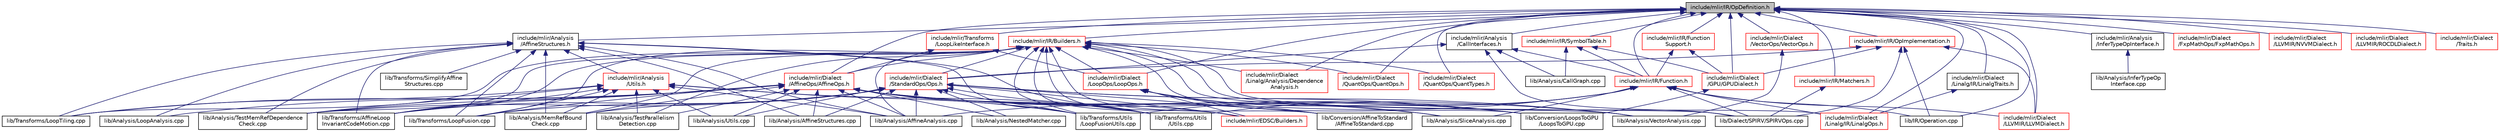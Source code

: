 digraph "include/mlir/IR/OpDefinition.h"
{
  bgcolor="transparent";
  edge [fontname="Helvetica",fontsize="10",labelfontname="Helvetica",labelfontsize="10"];
  node [fontname="Helvetica",fontsize="10",shape=record];
  Node45 [label="include/mlir/IR/OpDefinition.h",height=0.2,width=0.4,color="black", fillcolor="grey75", style="filled", fontcolor="black"];
  Node45 -> Node46 [dir="back",color="midnightblue",fontsize="10",style="solid",fontname="Helvetica"];
  Node46 [label="include/mlir/Analysis\l/AffineStructures.h",height=0.2,width=0.4,color="black",URL="$AffineStructures_8h.html"];
  Node46 -> Node47 [dir="back",color="midnightblue",fontsize="10",style="solid",fontname="Helvetica"];
  Node47 [label="include/mlir/Analysis\l/Utils.h",height=0.2,width=0.4,color="red",URL="$Analysis_2Utils_8h.html"];
  Node47 -> Node48 [dir="back",color="midnightblue",fontsize="10",style="solid",fontname="Helvetica"];
  Node48 [label="lib/Analysis/AffineAnalysis.cpp",height=0.2,width=0.4,color="black",URL="$AffineAnalysis_8cpp.html"];
  Node47 -> Node49 [dir="back",color="midnightblue",fontsize="10",style="solid",fontname="Helvetica"];
  Node49 [label="lib/Analysis/MemRefBound\lCheck.cpp",height=0.2,width=0.4,color="black",URL="$MemRefBoundCheck_8cpp.html"];
  Node47 -> Node50 [dir="back",color="midnightblue",fontsize="10",style="solid",fontname="Helvetica"];
  Node50 [label="lib/Analysis/TestMemRefDependence\lCheck.cpp",height=0.2,width=0.4,color="black",URL="$TestMemRefDependenceCheck_8cpp.html"];
  Node47 -> Node51 [dir="back",color="midnightblue",fontsize="10",style="solid",fontname="Helvetica"];
  Node51 [label="lib/Analysis/TestParallelism\lDetection.cpp",height=0.2,width=0.4,color="black",URL="$TestParallelismDetection_8cpp.html"];
  Node47 -> Node52 [dir="back",color="midnightblue",fontsize="10",style="solid",fontname="Helvetica"];
  Node52 [label="lib/Analysis/Utils.cpp",height=0.2,width=0.4,color="black",URL="$Analysis_2Utils_8cpp.html"];
  Node47 -> Node54 [dir="back",color="midnightblue",fontsize="10",style="solid",fontname="Helvetica"];
  Node54 [label="lib/Transforms/AffineLoop\lInvariantCodeMotion.cpp",height=0.2,width=0.4,color="black",URL="$AffineLoopInvariantCodeMotion_8cpp.html"];
  Node47 -> Node55 [dir="back",color="midnightblue",fontsize="10",style="solid",fontname="Helvetica"];
  Node55 [label="lib/Transforms/LoopFusion.cpp",height=0.2,width=0.4,color="black",URL="$LoopFusion_8cpp.html"];
  Node47 -> Node56 [dir="back",color="midnightblue",fontsize="10",style="solid",fontname="Helvetica"];
  Node56 [label="lib/Transforms/LoopTiling.cpp",height=0.2,width=0.4,color="black",URL="$LoopTiling_8cpp.html"];
  Node47 -> Node59 [dir="back",color="midnightblue",fontsize="10",style="solid",fontname="Helvetica"];
  Node59 [label="lib/Transforms/Utils\l/LoopFusionUtils.cpp",height=0.2,width=0.4,color="black",URL="$LoopFusionUtils_8cpp.html"];
  Node47 -> Node61 [dir="back",color="midnightblue",fontsize="10",style="solid",fontname="Helvetica"];
  Node61 [label="lib/Transforms/Utils\l/Utils.cpp",height=0.2,width=0.4,color="black",URL="$Transforms_2Utils_2Utils_8cpp.html"];
  Node46 -> Node48 [dir="back",color="midnightblue",fontsize="10",style="solid",fontname="Helvetica"];
  Node46 -> Node63 [dir="back",color="midnightblue",fontsize="10",style="solid",fontname="Helvetica"];
  Node63 [label="lib/Analysis/AffineStructures.cpp",height=0.2,width=0.4,color="black",URL="$AffineStructures_8cpp.html"];
  Node46 -> Node64 [dir="back",color="midnightblue",fontsize="10",style="solid",fontname="Helvetica"];
  Node64 [label="lib/Analysis/LoopAnalysis.cpp",height=0.2,width=0.4,color="black",URL="$LoopAnalysis_8cpp.html"];
  Node46 -> Node49 [dir="back",color="midnightblue",fontsize="10",style="solid",fontname="Helvetica"];
  Node46 -> Node50 [dir="back",color="midnightblue",fontsize="10",style="solid",fontname="Helvetica"];
  Node46 -> Node54 [dir="back",color="midnightblue",fontsize="10",style="solid",fontname="Helvetica"];
  Node46 -> Node55 [dir="back",color="midnightblue",fontsize="10",style="solid",fontname="Helvetica"];
  Node46 -> Node56 [dir="back",color="midnightblue",fontsize="10",style="solid",fontname="Helvetica"];
  Node46 -> Node65 [dir="back",color="midnightblue",fontsize="10",style="solid",fontname="Helvetica"];
  Node65 [label="lib/Transforms/SimplifyAffine\lStructures.cpp",height=0.2,width=0.4,color="black",URL="$SimplifyAffineStructures_8cpp.html"];
  Node46 -> Node59 [dir="back",color="midnightblue",fontsize="10",style="solid",fontname="Helvetica"];
  Node46 -> Node61 [dir="back",color="midnightblue",fontsize="10",style="solid",fontname="Helvetica"];
  Node45 -> Node66 [dir="back",color="midnightblue",fontsize="10",style="solid",fontname="Helvetica"];
  Node66 [label="include/mlir/Analysis\l/CallInterfaces.h",height=0.2,width=0.4,color="black",URL="$CallInterfaces_8h.html"];
  Node66 -> Node67 [dir="back",color="midnightblue",fontsize="10",style="solid",fontname="Helvetica"];
  Node67 [label="include/mlir/Dialect\l/StandardOps/Ops.h",height=0.2,width=0.4,color="red",URL="$Ops_8h.html"];
  Node67 -> Node76 [dir="back",color="midnightblue",fontsize="10",style="solid",fontname="Helvetica"];
  Node76 [label="include/mlir/EDSC/Builders.h",height=0.2,width=0.4,color="red",URL="$EDSC_2Builders_8h.html"];
  Node67 -> Node48 [dir="back",color="midnightblue",fontsize="10",style="solid",fontname="Helvetica"];
  Node67 -> Node63 [dir="back",color="midnightblue",fontsize="10",style="solid",fontname="Helvetica"];
  Node67 -> Node49 [dir="back",color="midnightblue",fontsize="10",style="solid",fontname="Helvetica"];
  Node67 -> Node94 [dir="back",color="midnightblue",fontsize="10",style="solid",fontname="Helvetica"];
  Node94 [label="lib/Analysis/NestedMatcher.cpp",height=0.2,width=0.4,color="black",URL="$NestedMatcher_8cpp.html"];
  Node67 -> Node50 [dir="back",color="midnightblue",fontsize="10",style="solid",fontname="Helvetica"];
  Node67 -> Node52 [dir="back",color="midnightblue",fontsize="10",style="solid",fontname="Helvetica"];
  Node67 -> Node95 [dir="back",color="midnightblue",fontsize="10",style="solid",fontname="Helvetica"];
  Node95 [label="lib/Analysis/VectorAnalysis.cpp",height=0.2,width=0.4,color="black",URL="$VectorAnalysis_8cpp.html"];
  Node67 -> Node96 [dir="back",color="midnightblue",fontsize="10",style="solid",fontname="Helvetica"];
  Node96 [label="lib/Conversion/AffineToStandard\l/AffineToStandard.cpp",height=0.2,width=0.4,color="black",URL="$AffineToStandard_8cpp.html"];
  Node67 -> Node100 [dir="back",color="midnightblue",fontsize="10",style="solid",fontname="Helvetica"];
  Node100 [label="lib/Conversion/LoopsToGPU\l/LoopsToGPU.cpp",height=0.2,width=0.4,color="black",URL="$LoopsToGPU_8cpp.html"];
  Node67 -> Node54 [dir="back",color="midnightblue",fontsize="10",style="solid",fontname="Helvetica"];
  Node67 -> Node55 [dir="back",color="midnightblue",fontsize="10",style="solid",fontname="Helvetica"];
  Node67 -> Node59 [dir="back",color="midnightblue",fontsize="10",style="solid",fontname="Helvetica"];
  Node67 -> Node61 [dir="back",color="midnightblue",fontsize="10",style="solid",fontname="Helvetica"];
  Node66 -> Node122 [dir="back",color="midnightblue",fontsize="10",style="solid",fontname="Helvetica"];
  Node122 [label="include/mlir/IR/Function.h",height=0.2,width=0.4,color="red",URL="$Function_8h.html"];
  Node122 -> Node124 [dir="back",color="midnightblue",fontsize="10",style="solid",fontname="Helvetica"];
  Node124 [label="include/mlir/Dialect\l/Linalg/IR/LinalgOps.h",height=0.2,width=0.4,color="red",URL="$LinalgOps_8h.html"];
  Node122 -> Node128 [dir="back",color="midnightblue",fontsize="10",style="solid",fontname="Helvetica"];
  Node128 [label="include/mlir/Dialect\l/LLVMIR/LLVMDialect.h",height=0.2,width=0.4,color="red",URL="$LLVMDialect_8h.html"];
  Node122 -> Node48 [dir="back",color="midnightblue",fontsize="10",style="solid",fontname="Helvetica"];
  Node122 -> Node187 [dir="back",color="midnightblue",fontsize="10",style="solid",fontname="Helvetica"];
  Node187 [label="lib/Analysis/SliceAnalysis.cpp",height=0.2,width=0.4,color="black",URL="$SliceAnalysis_8cpp.html"];
  Node122 -> Node151 [dir="back",color="midnightblue",fontsize="10",style="solid",fontname="Helvetica"];
  Node151 [label="lib/Dialect/SPIRV/SPIRVOps.cpp",height=0.2,width=0.4,color="black",URL="$SPIRVOps_8cpp.html"];
  Node122 -> Node194 [dir="back",color="midnightblue",fontsize="10",style="solid",fontname="Helvetica"];
  Node194 [label="lib/IR/Operation.cpp",height=0.2,width=0.4,color="black",URL="$Operation_8cpp.html"];
  Node122 -> Node59 [dir="back",color="midnightblue",fontsize="10",style="solid",fontname="Helvetica"];
  Node122 -> Node61 [dir="back",color="midnightblue",fontsize="10",style="solid",fontname="Helvetica"];
  Node66 -> Node196 [dir="back",color="midnightblue",fontsize="10",style="solid",fontname="Helvetica"];
  Node196 [label="lib/Analysis/CallGraph.cpp",height=0.2,width=0.4,color="black",URL="$CallGraph_8cpp.html"];
  Node66 -> Node151 [dir="back",color="midnightblue",fontsize="10",style="solid",fontname="Helvetica"];
  Node45 -> Node197 [dir="back",color="midnightblue",fontsize="10",style="solid",fontname="Helvetica"];
  Node197 [label="include/mlir/Analysis\l/InferTypeOpInterface.h",height=0.2,width=0.4,color="black",URL="$InferTypeOpInterface_8h.html"];
  Node197 -> Node198 [dir="back",color="midnightblue",fontsize="10",style="solid",fontname="Helvetica"];
  Node198 [label="lib/Analysis/InferTypeOp\lInterface.cpp",height=0.2,width=0.4,color="black",URL="$InferTypeOpInterface_8cpp.html"];
  Node45 -> Node199 [dir="back",color="midnightblue",fontsize="10",style="solid",fontname="Helvetica"];
  Node199 [label="include/mlir/Dialect\l/AffineOps/AffineOps.h",height=0.2,width=0.4,color="red",URL="$AffineOps_8h.html"];
  Node199 -> Node76 [dir="back",color="midnightblue",fontsize="10",style="solid",fontname="Helvetica"];
  Node199 -> Node48 [dir="back",color="midnightblue",fontsize="10",style="solid",fontname="Helvetica"];
  Node199 -> Node63 [dir="back",color="midnightblue",fontsize="10",style="solid",fontname="Helvetica"];
  Node199 -> Node64 [dir="back",color="midnightblue",fontsize="10",style="solid",fontname="Helvetica"];
  Node199 -> Node49 [dir="back",color="midnightblue",fontsize="10",style="solid",fontname="Helvetica"];
  Node199 -> Node94 [dir="back",color="midnightblue",fontsize="10",style="solid",fontname="Helvetica"];
  Node199 -> Node187 [dir="back",color="midnightblue",fontsize="10",style="solid",fontname="Helvetica"];
  Node199 -> Node50 [dir="back",color="midnightblue",fontsize="10",style="solid",fontname="Helvetica"];
  Node199 -> Node51 [dir="back",color="midnightblue",fontsize="10",style="solid",fontname="Helvetica"];
  Node199 -> Node52 [dir="back",color="midnightblue",fontsize="10",style="solid",fontname="Helvetica"];
  Node199 -> Node95 [dir="back",color="midnightblue",fontsize="10",style="solid",fontname="Helvetica"];
  Node199 -> Node96 [dir="back",color="midnightblue",fontsize="10",style="solid",fontname="Helvetica"];
  Node199 -> Node100 [dir="back",color="midnightblue",fontsize="10",style="solid",fontname="Helvetica"];
  Node199 -> Node54 [dir="back",color="midnightblue",fontsize="10",style="solid",fontname="Helvetica"];
  Node199 -> Node55 [dir="back",color="midnightblue",fontsize="10",style="solid",fontname="Helvetica"];
  Node199 -> Node56 [dir="back",color="midnightblue",fontsize="10",style="solid",fontname="Helvetica"];
  Node199 -> Node59 [dir="back",color="midnightblue",fontsize="10",style="solid",fontname="Helvetica"];
  Node199 -> Node61 [dir="back",color="midnightblue",fontsize="10",style="solid",fontname="Helvetica"];
  Node45 -> Node201 [dir="back",color="midnightblue",fontsize="10",style="solid",fontname="Helvetica"];
  Node201 [label="include/mlir/Dialect\l/FxpMathOps/FxpMathOps.h",height=0.2,width=0.4,color="red",URL="$FxpMathOps_8h.html"];
  Node45 -> Node204 [dir="back",color="midnightblue",fontsize="10",style="solid",fontname="Helvetica"];
  Node204 [label="include/mlir/Dialect\l/GPU/GPUDialect.h",height=0.2,width=0.4,color="red",URL="$GPUDialect_8h.html"];
  Node204 -> Node100 [dir="back",color="midnightblue",fontsize="10",style="solid",fontname="Helvetica"];
  Node45 -> Node206 [dir="back",color="midnightblue",fontsize="10",style="solid",fontname="Helvetica"];
  Node206 [label="include/mlir/Dialect\l/Linalg/Analysis/Dependence\lAnalysis.h",height=0.2,width=0.4,color="red",URL="$DependenceAnalysis_8h.html"];
  Node45 -> Node124 [dir="back",color="midnightblue",fontsize="10",style="solid",fontname="Helvetica"];
  Node45 -> Node207 [dir="back",color="midnightblue",fontsize="10",style="solid",fontname="Helvetica"];
  Node207 [label="include/mlir/Dialect\l/Linalg/IR/LinalgTraits.h",height=0.2,width=0.4,color="black",URL="$LinalgTraits_8h.html"];
  Node207 -> Node124 [dir="back",color="midnightblue",fontsize="10",style="solid",fontname="Helvetica"];
  Node45 -> Node128 [dir="back",color="midnightblue",fontsize="10",style="solid",fontname="Helvetica"];
  Node45 -> Node208 [dir="back",color="midnightblue",fontsize="10",style="solid",fontname="Helvetica"];
  Node208 [label="include/mlir/Dialect\l/LLVMIR/NVVMDialect.h",height=0.2,width=0.4,color="red",URL="$NVVMDialect_8h.html"];
  Node45 -> Node209 [dir="back",color="midnightblue",fontsize="10",style="solid",fontname="Helvetica"];
  Node209 [label="include/mlir/Dialect\l/LLVMIR/ROCDLDialect.h",height=0.2,width=0.4,color="red",URL="$ROCDLDialect_8h.html"];
  Node45 -> Node210 [dir="back",color="midnightblue",fontsize="10",style="solid",fontname="Helvetica"];
  Node210 [label="include/mlir/Dialect\l/LoopOps/LoopOps.h",height=0.2,width=0.4,color="red",URL="$LoopOps_8h.html"];
  Node210 -> Node76 [dir="back",color="midnightblue",fontsize="10",style="solid",fontname="Helvetica"];
  Node210 -> Node187 [dir="back",color="midnightblue",fontsize="10",style="solid",fontname="Helvetica"];
  Node210 -> Node96 [dir="back",color="midnightblue",fontsize="10",style="solid",fontname="Helvetica"];
  Node210 -> Node100 [dir="back",color="midnightblue",fontsize="10",style="solid",fontname="Helvetica"];
  Node45 -> Node212 [dir="back",color="midnightblue",fontsize="10",style="solid",fontname="Helvetica"];
  Node212 [label="include/mlir/Dialect\l/QuantOps/QuantOps.h",height=0.2,width=0.4,color="red",URL="$QuantOps_8h.html"];
  Node45 -> Node217 [dir="back",color="midnightblue",fontsize="10",style="solid",fontname="Helvetica"];
  Node217 [label="include/mlir/Dialect\l/QuantOps/QuantTypes.h",height=0.2,width=0.4,color="red",URL="$QuantTypes_8h.html"];
  Node45 -> Node226 [dir="back",color="midnightblue",fontsize="10",style="solid",fontname="Helvetica"];
  Node226 [label="include/mlir/Dialect\l/Traits.h",height=0.2,width=0.4,color="red",URL="$Traits_8h.html"];
  Node45 -> Node228 [dir="back",color="midnightblue",fontsize="10",style="solid",fontname="Helvetica"];
  Node228 [label="include/mlir/Dialect\l/VectorOps/VectorOps.h",height=0.2,width=0.4,color="red",URL="$VectorOps_8h.html"];
  Node228 -> Node95 [dir="back",color="midnightblue",fontsize="10",style="solid",fontname="Helvetica"];
  Node45 -> Node230 [dir="back",color="midnightblue",fontsize="10",style="solid",fontname="Helvetica"];
  Node230 [label="include/mlir/IR/Builders.h",height=0.2,width=0.4,color="red",URL="$IR_2Builders_8h.html"];
  Node230 -> Node199 [dir="back",color="midnightblue",fontsize="10",style="solid",fontname="Helvetica"];
  Node230 -> Node206 [dir="back",color="midnightblue",fontsize="10",style="solid",fontname="Helvetica"];
  Node230 -> Node124 [dir="back",color="midnightblue",fontsize="10",style="solid",fontname="Helvetica"];
  Node230 -> Node210 [dir="back",color="midnightblue",fontsize="10",style="solid",fontname="Helvetica"];
  Node230 -> Node212 [dir="back",color="midnightblue",fontsize="10",style="solid",fontname="Helvetica"];
  Node230 -> Node217 [dir="back",color="midnightblue",fontsize="10",style="solid",fontname="Helvetica"];
  Node230 -> Node67 [dir="back",color="midnightblue",fontsize="10",style="solid",fontname="Helvetica"];
  Node230 -> Node76 [dir="back",color="midnightblue",fontsize="10",style="solid",fontname="Helvetica"];
  Node230 -> Node48 [dir="back",color="midnightblue",fontsize="10",style="solid",fontname="Helvetica"];
  Node230 -> Node49 [dir="back",color="midnightblue",fontsize="10",style="solid",fontname="Helvetica"];
  Node230 -> Node50 [dir="back",color="midnightblue",fontsize="10",style="solid",fontname="Helvetica"];
  Node230 -> Node51 [dir="back",color="midnightblue",fontsize="10",style="solid",fontname="Helvetica"];
  Node230 -> Node95 [dir="back",color="midnightblue",fontsize="10",style="solid",fontname="Helvetica"];
  Node230 -> Node96 [dir="back",color="midnightblue",fontsize="10",style="solid",fontname="Helvetica"];
  Node230 -> Node100 [dir="back",color="midnightblue",fontsize="10",style="solid",fontname="Helvetica"];
  Node230 -> Node151 [dir="back",color="midnightblue",fontsize="10",style="solid",fontname="Helvetica"];
  Node230 -> Node54 [dir="back",color="midnightblue",fontsize="10",style="solid",fontname="Helvetica"];
  Node230 -> Node55 [dir="back",color="midnightblue",fontsize="10",style="solid",fontname="Helvetica"];
  Node230 -> Node56 [dir="back",color="midnightblue",fontsize="10",style="solid",fontname="Helvetica"];
  Node230 -> Node59 [dir="back",color="midnightblue",fontsize="10",style="solid",fontname="Helvetica"];
  Node230 -> Node61 [dir="back",color="midnightblue",fontsize="10",style="solid",fontname="Helvetica"];
  Node45 -> Node122 [dir="back",color="midnightblue",fontsize="10",style="solid",fontname="Helvetica"];
  Node45 -> Node249 [dir="back",color="midnightblue",fontsize="10",style="solid",fontname="Helvetica"];
  Node249 [label="include/mlir/IR/Function\lSupport.h",height=0.2,width=0.4,color="red",URL="$FunctionSupport_8h.html"];
  Node249 -> Node204 [dir="back",color="midnightblue",fontsize="10",style="solid",fontname="Helvetica"];
  Node249 -> Node122 [dir="back",color="midnightblue",fontsize="10",style="solid",fontname="Helvetica"];
  Node45 -> Node251 [dir="back",color="midnightblue",fontsize="10",style="solid",fontname="Helvetica"];
  Node251 [label="include/mlir/IR/Matchers.h",height=0.2,width=0.4,color="red",URL="$Matchers_8h.html"];
  Node251 -> Node151 [dir="back",color="midnightblue",fontsize="10",style="solid",fontname="Helvetica"];
  Node45 -> Node252 [dir="back",color="midnightblue",fontsize="10",style="solid",fontname="Helvetica"];
  Node252 [label="include/mlir/IR/OpImplementation.h",height=0.2,width=0.4,color="red",URL="$OpImplementation_8h.html"];
  Node252 -> Node204 [dir="back",color="midnightblue",fontsize="10",style="solid",fontname="Helvetica"];
  Node252 -> Node128 [dir="back",color="midnightblue",fontsize="10",style="solid",fontname="Helvetica"];
  Node252 -> Node67 [dir="back",color="midnightblue",fontsize="10",style="solid",fontname="Helvetica"];
  Node252 -> Node151 [dir="back",color="midnightblue",fontsize="10",style="solid",fontname="Helvetica"];
  Node252 -> Node194 [dir="back",color="midnightblue",fontsize="10",style="solid",fontname="Helvetica"];
  Node45 -> Node255 [dir="back",color="midnightblue",fontsize="10",style="solid",fontname="Helvetica"];
  Node255 [label="include/mlir/IR/SymbolTable.h",height=0.2,width=0.4,color="red",URL="$SymbolTable_8h.html"];
  Node255 -> Node204 [dir="back",color="midnightblue",fontsize="10",style="solid",fontname="Helvetica"];
  Node255 -> Node122 [dir="back",color="midnightblue",fontsize="10",style="solid",fontname="Helvetica"];
  Node255 -> Node196 [dir="back",color="midnightblue",fontsize="10",style="solid",fontname="Helvetica"];
  Node45 -> Node261 [dir="back",color="midnightblue",fontsize="10",style="solid",fontname="Helvetica"];
  Node261 [label="include/mlir/Transforms\l/LoopLikeInterface.h",height=0.2,width=0.4,color="red",URL="$LoopLikeInterface_8h.html"];
  Node261 -> Node199 [dir="back",color="midnightblue",fontsize="10",style="solid",fontname="Helvetica"];
  Node261 -> Node210 [dir="back",color="midnightblue",fontsize="10",style="solid",fontname="Helvetica"];
  Node45 -> Node194 [dir="back",color="midnightblue",fontsize="10",style="solid",fontname="Helvetica"];
}
